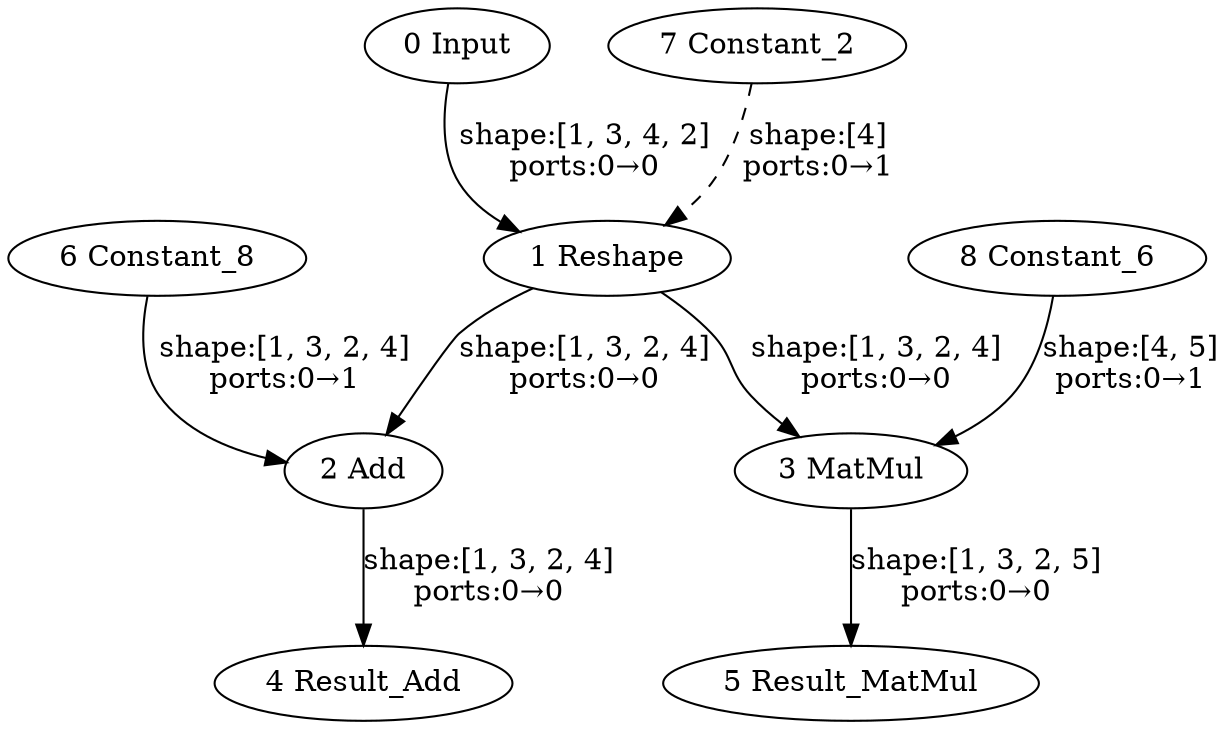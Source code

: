 strict digraph  {
"0 Input" [id=0, type=Parameter];
"1 Reshape" [id=1, type=Reshape];
"2 Add" [id=2, type=Add];
"3 MatMul" [id=3, type=MatMul];
"4 Result_Add" [id=4, type=Result];
"5 Result_MatMul" [id=5, type=Result];
"6 Constant_8" [id=6, type=Constant];
"7 Constant_2" [id=7, type=Constant];
"8 Constant_6" [id=8, type=Constant];
"0 Input" -> "1 Reshape"  [label="shape:[1, 3, 4, 2]\nports:0→0", style=solid];
"1 Reshape" -> "2 Add"  [label="shape:[1, 3, 2, 4]\nports:0→0", style=solid];
"1 Reshape" -> "3 MatMul"  [label="shape:[1, 3, 2, 4]\nports:0→0", style=solid];
"2 Add" -> "4 Result_Add"  [label="shape:[1, 3, 2, 4]\nports:0→0", style=solid];
"3 MatMul" -> "5 Result_MatMul"  [label="shape:[1, 3, 2, 5]\nports:0→0", style=solid];
"6 Constant_8" -> "2 Add"  [label="shape:[1, 3, 2, 4]\nports:0→1", style=solid];
"7 Constant_2" -> "1 Reshape"  [label="shape:[4]\nports:0→1", style=dashed];
"8 Constant_6" -> "3 MatMul"  [label="shape:[4, 5]\nports:0→1", style=solid];
}
